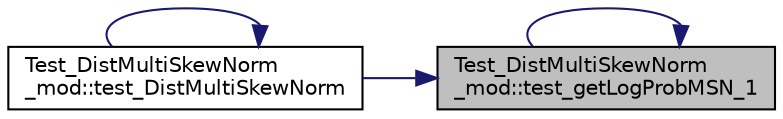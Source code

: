 digraph "Test_DistMultiSkewNorm_mod::test_getLogProbMSN_1"
{
 // LATEX_PDF_SIZE
  edge [fontname="Helvetica",fontsize="10",labelfontname="Helvetica",labelfontsize="10"];
  node [fontname="Helvetica",fontsize="10",shape=record];
  rankdir="RL";
  Node1 [label="Test_DistMultiSkewNorm\l_mod::test_getLogProbMSN_1",height=0.2,width=0.4,color="black", fillcolor="grey75", style="filled", fontcolor="black",tooltip=" "];
  Node1 -> Node2 [dir="back",color="midnightblue",fontsize="10",style="solid",fontname="Helvetica"];
  Node2 [label="Test_DistMultiSkewNorm\l_mod::test_DistMultiSkewNorm",height=0.2,width=0.4,color="black", fillcolor="white", style="filled",URL="$namespaceTest__DistMultiSkewNorm__mod.html#abd66bac7c8661dacd77c46636e9c08d9",tooltip=" "];
  Node2 -> Node2 [dir="back",color="midnightblue",fontsize="10",style="solid",fontname="Helvetica"];
  Node1 -> Node1 [dir="back",color="midnightblue",fontsize="10",style="solid",fontname="Helvetica"];
}
